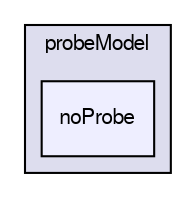 digraph "/home/cgoniva/CFDEM/CFDEM-x.x-2.1.x/CFDEMcoupling-PUBLIC/src/lagrangian/cfdemParticle/subModels/probeModel/noProbe" {
  compound=true
  node [ fontsize="10", fontname="FreeSans"];
  edge [ labelfontsize="10", labelfontname="FreeSans"];
  subgraph clusterdir_b9b3eebf008279dacd13a948380a3b0e {
    graph [ bgcolor="#ddddee", pencolor="black", label="probeModel" fontname="FreeSans", fontsize="10", URL="dir_b9b3eebf008279dacd13a948380a3b0e.html"]
  dir_1ee262ef771f9341030ca830df80787c [shape=box, label="noProbe", style="filled", fillcolor="#eeeeff", pencolor="black", URL="dir_1ee262ef771f9341030ca830df80787c.html"];
  }
}

